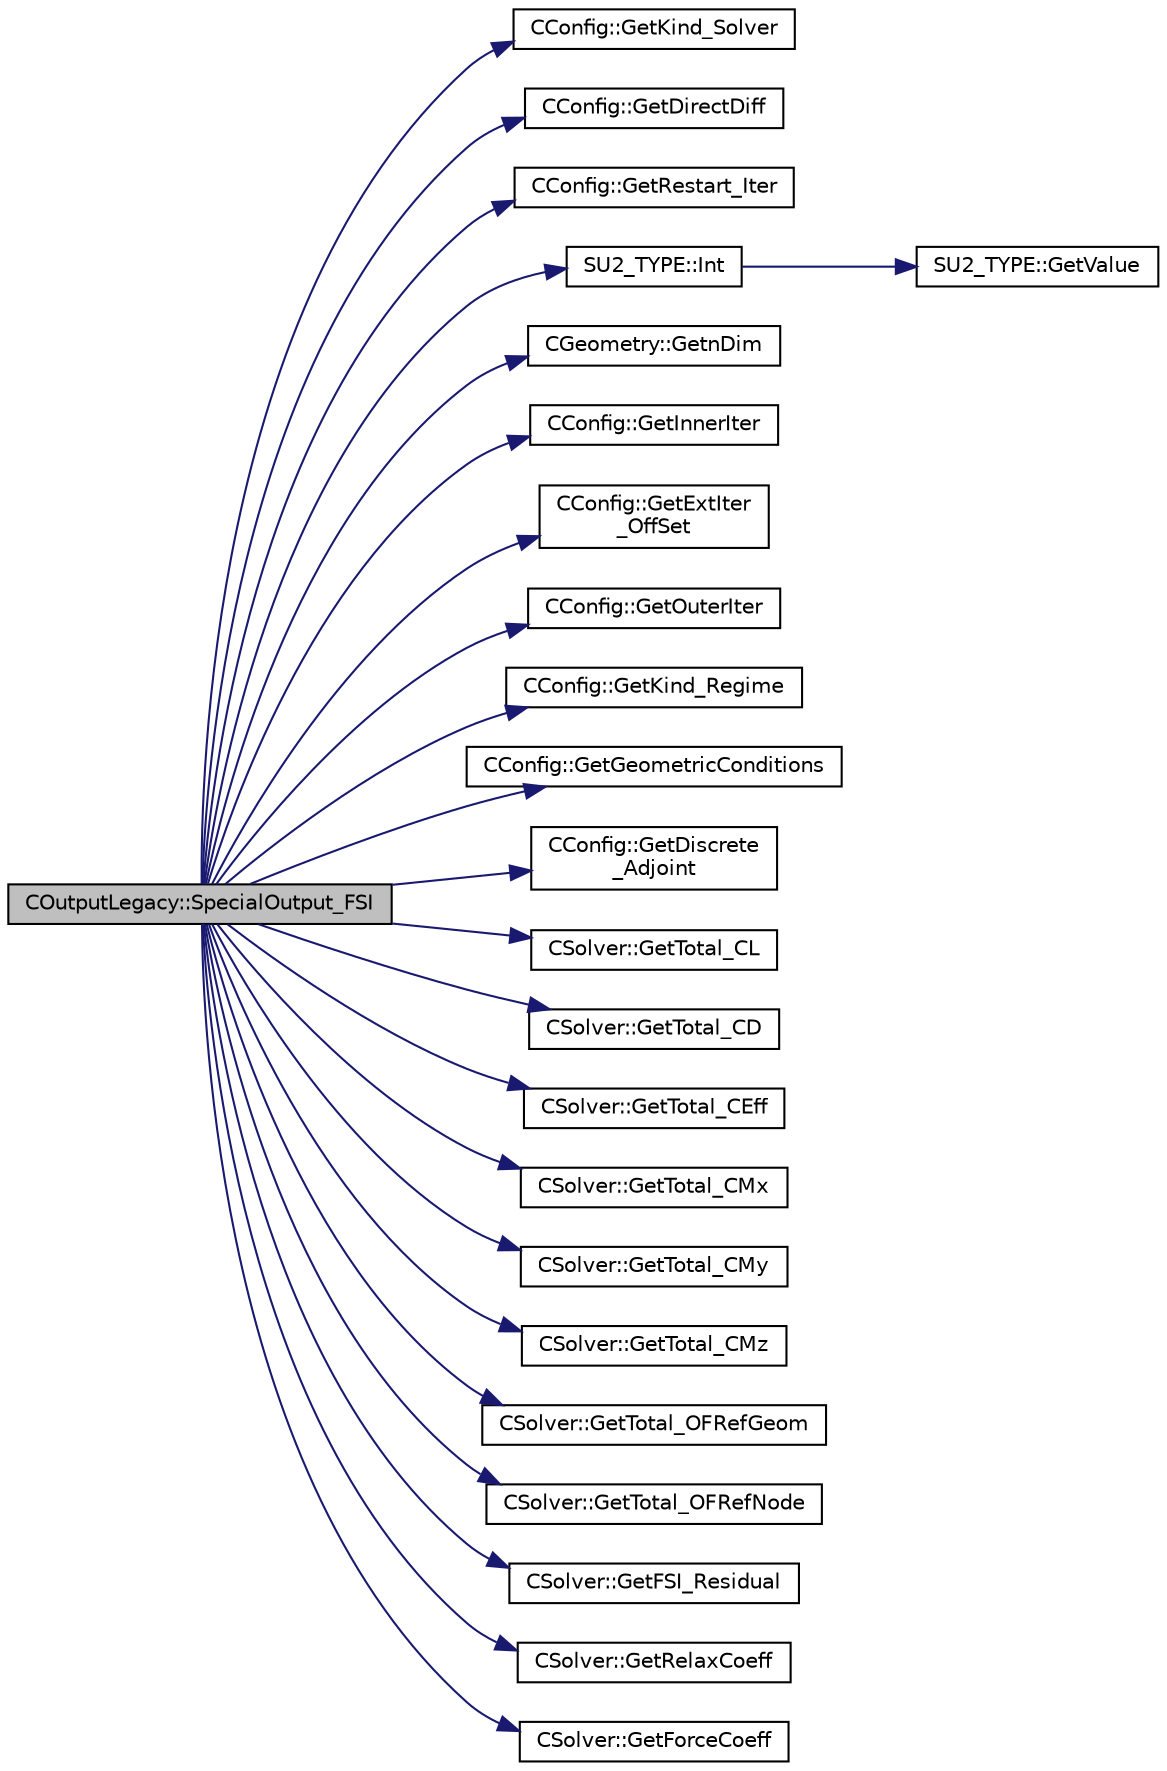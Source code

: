 digraph "COutputLegacy::SpecialOutput_FSI"
{
  edge [fontname="Helvetica",fontsize="10",labelfontname="Helvetica",labelfontsize="10"];
  node [fontname="Helvetica",fontsize="10",shape=record];
  rankdir="LR";
  Node2324 [label="COutputLegacy::SpecialOutput_FSI",height=0.2,width=0.4,color="black", fillcolor="grey75", style="filled", fontcolor="black"];
  Node2324 -> Node2325 [color="midnightblue",fontsize="10",style="solid",fontname="Helvetica"];
  Node2325 [label="CConfig::GetKind_Solver",height=0.2,width=0.4,color="black", fillcolor="white", style="filled",URL="$class_c_config.html#a0e2628fc803f14ec6179427ee02e8655",tooltip="Governing equations of the flow (it can be different from the run time equation). ..."];
  Node2324 -> Node2326 [color="midnightblue",fontsize="10",style="solid",fontname="Helvetica"];
  Node2326 [label="CConfig::GetDirectDiff",height=0.2,width=0.4,color="black", fillcolor="white", style="filled",URL="$class_c_config.html#a16fdb3ee7c760f2f129778f6162a1fe4",tooltip="Get the direct differentation method. "];
  Node2324 -> Node2327 [color="midnightblue",fontsize="10",style="solid",fontname="Helvetica"];
  Node2327 [label="CConfig::GetRestart_Iter",height=0.2,width=0.4,color="black", fillcolor="white", style="filled",URL="$class_c_config.html#adc13797fe94c17845a382dc34f706cfb",tooltip="Get the restart iteration. "];
  Node2324 -> Node2328 [color="midnightblue",fontsize="10",style="solid",fontname="Helvetica"];
  Node2328 [label="SU2_TYPE::Int",height=0.2,width=0.4,color="black", fillcolor="white", style="filled",URL="$namespace_s_u2___t_y_p_e.html#a6b48817766d8a6486caa2807a52f6bae",tooltip="Casts the primitive value to int (uses GetValue, already implemented for each type). "];
  Node2328 -> Node2329 [color="midnightblue",fontsize="10",style="solid",fontname="Helvetica"];
  Node2329 [label="SU2_TYPE::GetValue",height=0.2,width=0.4,color="black", fillcolor="white", style="filled",URL="$namespace_s_u2___t_y_p_e.html#a0ed43473f5a450ce028d088427bf10cb",tooltip="Get the (primitive) value of the datatype (needs to be implemented for each new type). "];
  Node2324 -> Node2330 [color="midnightblue",fontsize="10",style="solid",fontname="Helvetica"];
  Node2330 [label="CGeometry::GetnDim",height=0.2,width=0.4,color="black", fillcolor="white", style="filled",URL="$class_c_geometry.html#a2af01006c0c4f74ba089582f1a3587fe",tooltip="Get number of coordinates. "];
  Node2324 -> Node2331 [color="midnightblue",fontsize="10",style="solid",fontname="Helvetica"];
  Node2331 [label="CConfig::GetInnerIter",height=0.2,width=0.4,color="black", fillcolor="white", style="filled",URL="$class_c_config.html#afb04e3794a1a3cef3c5897f31f2efd2d",tooltip="Get the current FSI iteration number. "];
  Node2324 -> Node2332 [color="midnightblue",fontsize="10",style="solid",fontname="Helvetica"];
  Node2332 [label="CConfig::GetExtIter\l_OffSet",height=0.2,width=0.4,color="black", fillcolor="white", style="filled",URL="$class_c_config.html#a320a7ffed86f982bfe61eb2276ff359e",tooltip="Get the current internal iteration number. "];
  Node2324 -> Node2333 [color="midnightblue",fontsize="10",style="solid",fontname="Helvetica"];
  Node2333 [label="CConfig::GetOuterIter",height=0.2,width=0.4,color="black", fillcolor="white", style="filled",URL="$class_c_config.html#a6e3d471764f8d56e1662bc3f14f70a70",tooltip="Get the current FSI iteration number. "];
  Node2324 -> Node2334 [color="midnightblue",fontsize="10",style="solid",fontname="Helvetica"];
  Node2334 [label="CConfig::GetKind_Regime",height=0.2,width=0.4,color="black", fillcolor="white", style="filled",URL="$class_c_config.html#a66ca7e620390a81cd49cd0a00716128e",tooltip="Governing equations of the flow (it can be different from the run time equation). ..."];
  Node2324 -> Node2335 [color="midnightblue",fontsize="10",style="solid",fontname="Helvetica"];
  Node2335 [label="CConfig::GetGeometricConditions",height=0.2,width=0.4,color="black", fillcolor="white", style="filled",URL="$class_c_config.html#ac036c2fe542984a827ea2f21b3b4d4a6",tooltip="Geometric conditions for the structural solver. "];
  Node2324 -> Node2336 [color="midnightblue",fontsize="10",style="solid",fontname="Helvetica"];
  Node2336 [label="CConfig::GetDiscrete\l_Adjoint",height=0.2,width=0.4,color="black", fillcolor="white", style="filled",URL="$class_c_config.html#abe9f117dab934d76e518a9e8e40b142a",tooltip="Get the indicator whether we are solving an discrete adjoint problem. "];
  Node2324 -> Node2337 [color="midnightblue",fontsize="10",style="solid",fontname="Helvetica"];
  Node2337 [label="CSolver::GetTotal_CL",height=0.2,width=0.4,color="black", fillcolor="white", style="filled",URL="$class_c_solver.html#a5906c2d5d62b8d42c46eee1c3b10de45",tooltip="A virtual member. "];
  Node2324 -> Node2338 [color="midnightblue",fontsize="10",style="solid",fontname="Helvetica"];
  Node2338 [label="CSolver::GetTotal_CD",height=0.2,width=0.4,color="black", fillcolor="white", style="filled",URL="$class_c_solver.html#a2de51adfd0ff0405b84131c77015ffd1",tooltip="A virtual member. "];
  Node2324 -> Node2339 [color="midnightblue",fontsize="10",style="solid",fontname="Helvetica"];
  Node2339 [label="CSolver::GetTotal_CEff",height=0.2,width=0.4,color="black", fillcolor="white", style="filled",URL="$class_c_solver.html#a680bce124e33f0b146811cbd6a17977d",tooltip="A virtual member. "];
  Node2324 -> Node2340 [color="midnightblue",fontsize="10",style="solid",fontname="Helvetica"];
  Node2340 [label="CSolver::GetTotal_CMx",height=0.2,width=0.4,color="black", fillcolor="white", style="filled",URL="$class_c_solver.html#ab1b70f2f23cd7182aabed2345acf972a",tooltip="A virtual member. "];
  Node2324 -> Node2341 [color="midnightblue",fontsize="10",style="solid",fontname="Helvetica"];
  Node2341 [label="CSolver::GetTotal_CMy",height=0.2,width=0.4,color="black", fillcolor="white", style="filled",URL="$class_c_solver.html#a1e2ee41721815352e3a19bb590efa5f7",tooltip="A virtual member. "];
  Node2324 -> Node2342 [color="midnightblue",fontsize="10",style="solid",fontname="Helvetica"];
  Node2342 [label="CSolver::GetTotal_CMz",height=0.2,width=0.4,color="black", fillcolor="white", style="filled",URL="$class_c_solver.html#a1cd31e36c65bd9538dc697a4571c2eeb",tooltip="A virtual member. "];
  Node2324 -> Node2343 [color="midnightblue",fontsize="10",style="solid",fontname="Helvetica"];
  Node2343 [label="CSolver::GetTotal_OFRefGeom",height=0.2,width=0.4,color="black", fillcolor="white", style="filled",URL="$class_c_solver.html#a79e789306623dd2a3e0f735dd3edea8c",tooltip="A virtual member. "];
  Node2324 -> Node2344 [color="midnightblue",fontsize="10",style="solid",fontname="Helvetica"];
  Node2344 [label="CSolver::GetTotal_OFRefNode",height=0.2,width=0.4,color="black", fillcolor="white", style="filled",URL="$class_c_solver.html#aefa81e3179719a7426544a5528220d4b",tooltip="A virtual member. "];
  Node2324 -> Node2345 [color="midnightblue",fontsize="10",style="solid",fontname="Helvetica"];
  Node2345 [label="CSolver::GetFSI_Residual",height=0.2,width=0.4,color="black", fillcolor="white", style="filled",URL="$class_c_solver.html#abe6cd2f1b7cf318318af694ba6174e3d",tooltip="A virtual member. "];
  Node2324 -> Node2346 [color="midnightblue",fontsize="10",style="solid",fontname="Helvetica"];
  Node2346 [label="CSolver::GetRelaxCoeff",height=0.2,width=0.4,color="black", fillcolor="white", style="filled",URL="$class_c_solver.html#a15bae6d3f1f6a7c6a5d022ccf671e20b",tooltip="A virtual member. "];
  Node2324 -> Node2347 [color="midnightblue",fontsize="10",style="solid",fontname="Helvetica"];
  Node2347 [label="CSolver::GetForceCoeff",height=0.2,width=0.4,color="black", fillcolor="white", style="filled",URL="$class_c_solver.html#a663de8ce053d2dc8a61130753d65bd51",tooltip="A virtual member. "];
}
